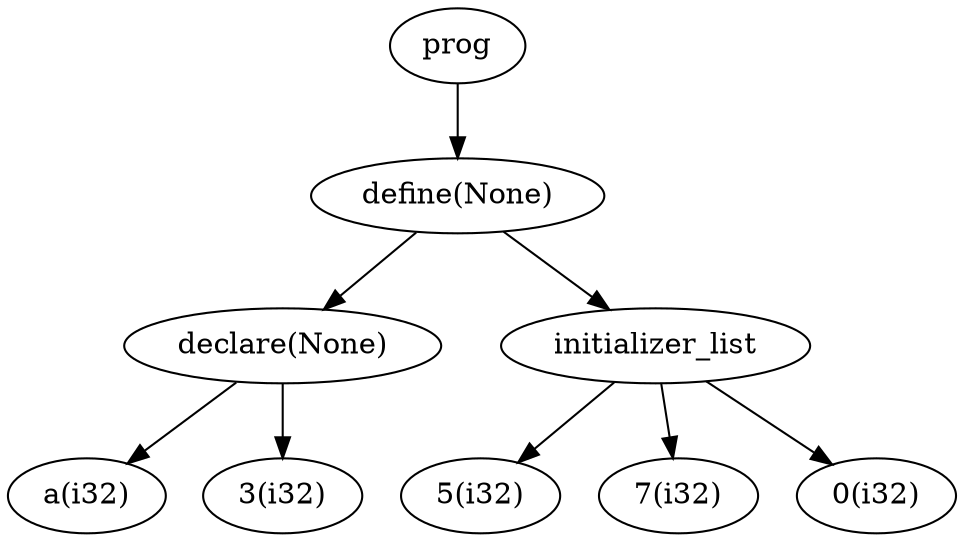 digraph AST {
	node0[label="prog"]
	node1[label="define(None)"]
	node0->node1
	node2[label="declare(None)"]
	node1->node2
	node3[label="a(i32)"]
	node2->node3
	node4[label="3(i32)"]
	node2->node4
	node5[label="initializer_list"]
	node1->node5
	node6[label="5(i32)"]
	node5->node6
	node7[label="7(i32)"]
	node5->node7
	node8[label="0(i32)"]
	node5->node8
}